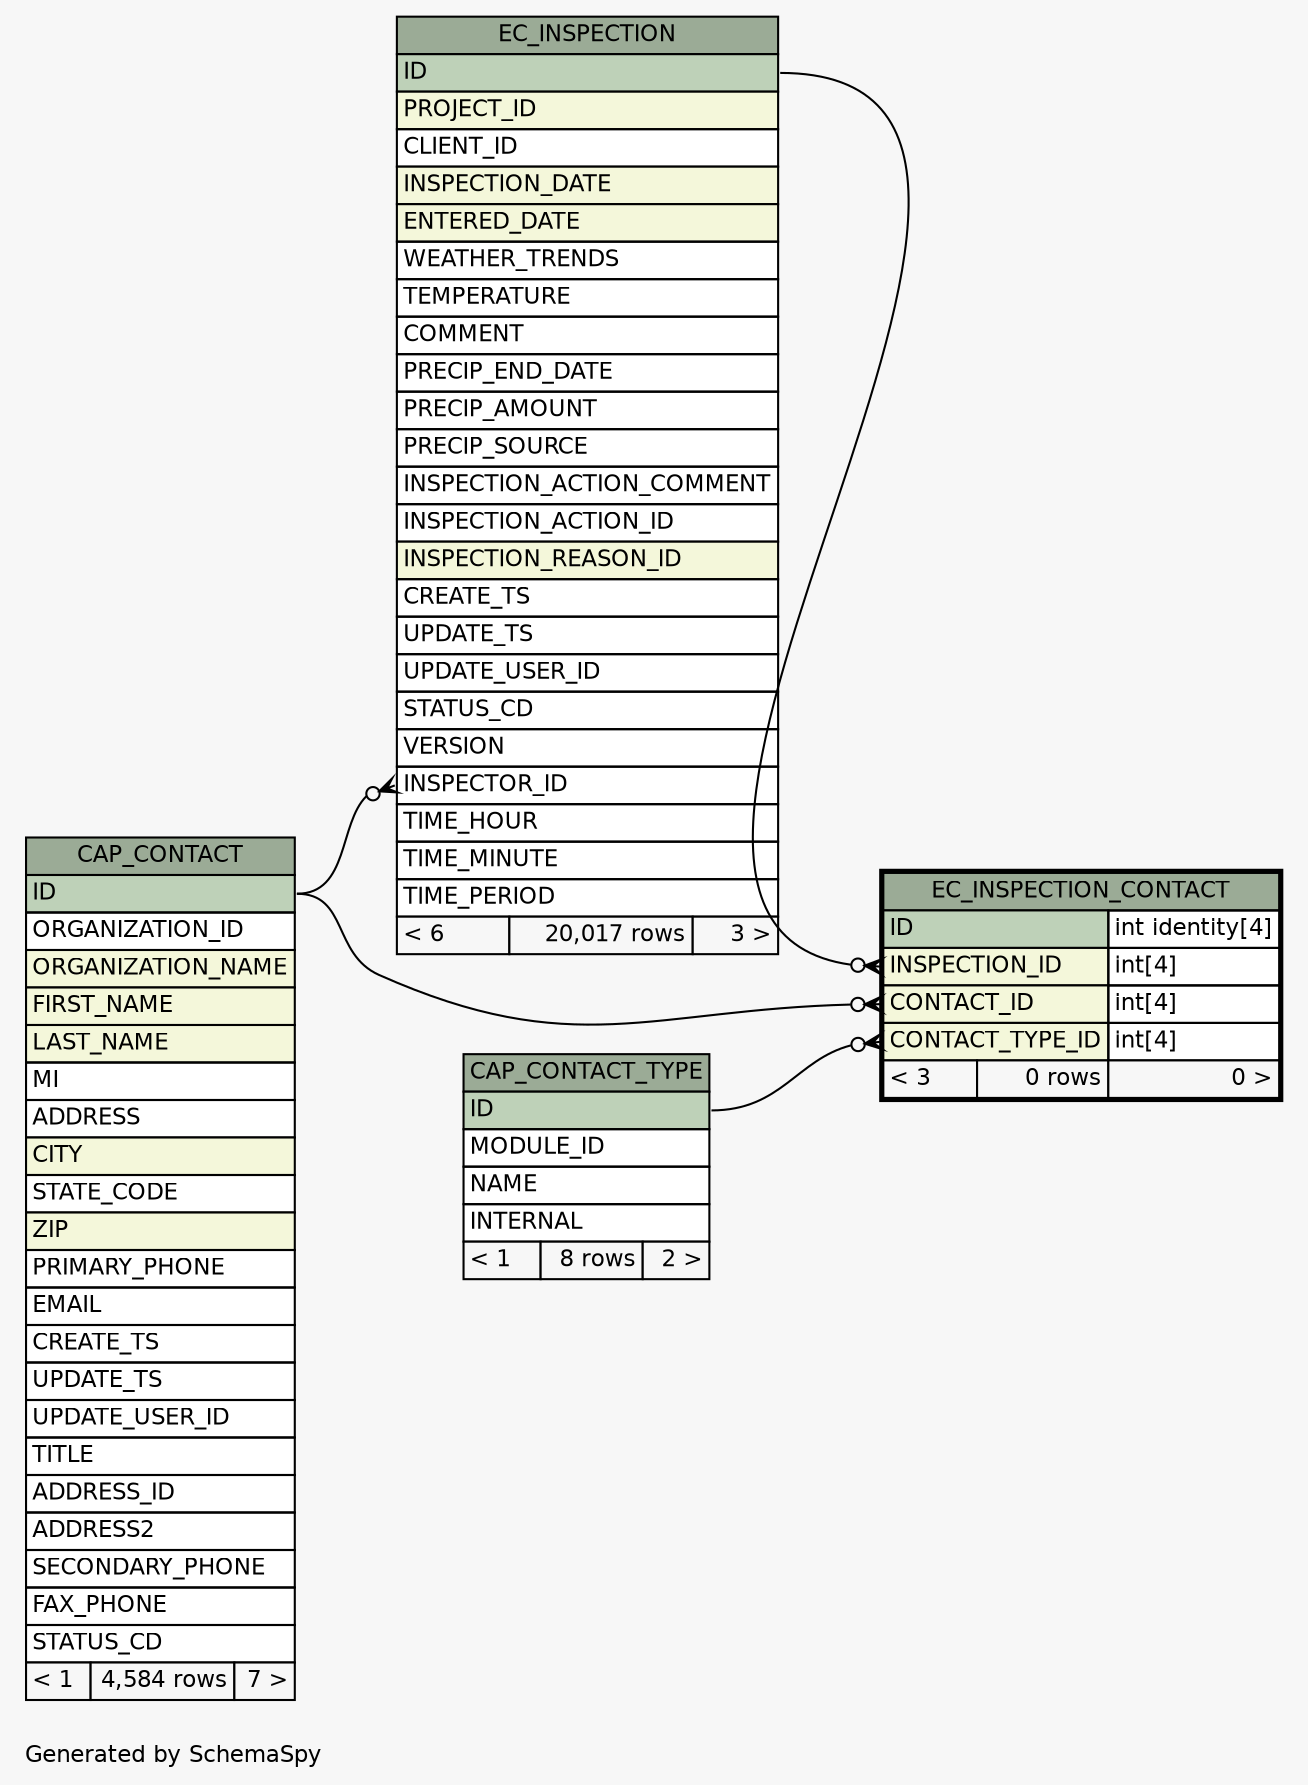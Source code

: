 // dot 2.28.0 on Windows 7 6.1
// SchemaSpy rev 590
digraph "oneDegreeRelationshipsDiagram" {
  graph [
    rankdir="RL"
    bgcolor="#f7f7f7"
    label="\nGenerated by SchemaSpy"
    labeljust="l"
    nodesep="0.18"
    ranksep="0.46"
    fontname="Helvetica"
    fontsize="11"
  ];
  node [
    fontname="Helvetica"
    fontsize="11"
    shape="plaintext"
  ];
  edge [
    arrowsize="0.8"
  ];
  "EC_INSPECTION":"INSPECTOR_ID":w -> "CAP_CONTACT":"ID":e [arrowhead=none dir=back arrowtail=crowodot];
  "EC_INSPECTION_CONTACT":"CONTACT_ID":w -> "CAP_CONTACT":"ID":e [arrowhead=none dir=back arrowtail=crowodot];
  "EC_INSPECTION_CONTACT":"CONTACT_TYPE_ID":w -> "CAP_CONTACT_TYPE":"ID":e [arrowhead=none dir=back arrowtail=crowodot];
  "EC_INSPECTION_CONTACT":"INSPECTION_ID":w -> "EC_INSPECTION":"ID":e [arrowhead=none dir=back arrowtail=crowodot];
  "CAP_CONTACT" [
    label=<
    <TABLE BORDER="0" CELLBORDER="1" CELLSPACING="0" BGCOLOR="#ffffff">
      <TR><TD COLSPAN="3" BGCOLOR="#9bab96" ALIGN="CENTER">CAP_CONTACT</TD></TR>
      <TR><TD PORT="ID" COLSPAN="3" BGCOLOR="#bed1b8" ALIGN="LEFT">ID</TD></TR>
      <TR><TD PORT="ORGANIZATION_ID" COLSPAN="3" ALIGN="LEFT">ORGANIZATION_ID</TD></TR>
      <TR><TD PORT="ORGANIZATION_NAME" COLSPAN="3" BGCOLOR="#f4f7da" ALIGN="LEFT">ORGANIZATION_NAME</TD></TR>
      <TR><TD PORT="FIRST_NAME" COLSPAN="3" BGCOLOR="#f4f7da" ALIGN="LEFT">FIRST_NAME</TD></TR>
      <TR><TD PORT="LAST_NAME" COLSPAN="3" BGCOLOR="#f4f7da" ALIGN="LEFT">LAST_NAME</TD></TR>
      <TR><TD PORT="MI" COLSPAN="3" ALIGN="LEFT">MI</TD></TR>
      <TR><TD PORT="ADDRESS" COLSPAN="3" ALIGN="LEFT">ADDRESS</TD></TR>
      <TR><TD PORT="CITY" COLSPAN="3" BGCOLOR="#f4f7da" ALIGN="LEFT">CITY</TD></TR>
      <TR><TD PORT="STATE_CODE" COLSPAN="3" ALIGN="LEFT">STATE_CODE</TD></TR>
      <TR><TD PORT="ZIP" COLSPAN="3" BGCOLOR="#f4f7da" ALIGN="LEFT">ZIP</TD></TR>
      <TR><TD PORT="PRIMARY_PHONE" COLSPAN="3" ALIGN="LEFT">PRIMARY_PHONE</TD></TR>
      <TR><TD PORT="EMAIL" COLSPAN="3" ALIGN="LEFT">EMAIL</TD></TR>
      <TR><TD PORT="CREATE_TS" COLSPAN="3" ALIGN="LEFT">CREATE_TS</TD></TR>
      <TR><TD PORT="UPDATE_TS" COLSPAN="3" ALIGN="LEFT">UPDATE_TS</TD></TR>
      <TR><TD PORT="UPDATE_USER_ID" COLSPAN="3" ALIGN="LEFT">UPDATE_USER_ID</TD></TR>
      <TR><TD PORT="TITLE" COLSPAN="3" ALIGN="LEFT">TITLE</TD></TR>
      <TR><TD PORT="ADDRESS_ID" COLSPAN="3" ALIGN="LEFT">ADDRESS_ID</TD></TR>
      <TR><TD PORT="ADDRESS2" COLSPAN="3" ALIGN="LEFT">ADDRESS2</TD></TR>
      <TR><TD PORT="SECONDARY_PHONE" COLSPAN="3" ALIGN="LEFT">SECONDARY_PHONE</TD></TR>
      <TR><TD PORT="FAX_PHONE" COLSPAN="3" ALIGN="LEFT">FAX_PHONE</TD></TR>
      <TR><TD PORT="STATUS_CD" COLSPAN="3" ALIGN="LEFT">STATUS_CD</TD></TR>
      <TR><TD ALIGN="LEFT" BGCOLOR="#f7f7f7">&lt; 1</TD><TD ALIGN="RIGHT" BGCOLOR="#f7f7f7">4,584 rows</TD><TD ALIGN="RIGHT" BGCOLOR="#f7f7f7">7 &gt;</TD></TR>
    </TABLE>>
    URL="CAP_CONTACT.html"
    tooltip="CAP_CONTACT"
  ];
  "CAP_CONTACT_TYPE" [
    label=<
    <TABLE BORDER="0" CELLBORDER="1" CELLSPACING="0" BGCOLOR="#ffffff">
      <TR><TD COLSPAN="3" BGCOLOR="#9bab96" ALIGN="CENTER">CAP_CONTACT_TYPE</TD></TR>
      <TR><TD PORT="ID" COLSPAN="3" BGCOLOR="#bed1b8" ALIGN="LEFT">ID</TD></TR>
      <TR><TD PORT="MODULE_ID" COLSPAN="3" ALIGN="LEFT">MODULE_ID</TD></TR>
      <TR><TD PORT="NAME" COLSPAN="3" ALIGN="LEFT">NAME</TD></TR>
      <TR><TD PORT="INTERNAL" COLSPAN="3" ALIGN="LEFT">INTERNAL</TD></TR>
      <TR><TD ALIGN="LEFT" BGCOLOR="#f7f7f7">&lt; 1</TD><TD ALIGN="RIGHT" BGCOLOR="#f7f7f7">8 rows</TD><TD ALIGN="RIGHT" BGCOLOR="#f7f7f7">2 &gt;</TD></TR>
    </TABLE>>
    URL="CAP_CONTACT_TYPE.html"
    tooltip="CAP_CONTACT_TYPE"
  ];
  "EC_INSPECTION" [
    label=<
    <TABLE BORDER="0" CELLBORDER="1" CELLSPACING="0" BGCOLOR="#ffffff">
      <TR><TD COLSPAN="3" BGCOLOR="#9bab96" ALIGN="CENTER">EC_INSPECTION</TD></TR>
      <TR><TD PORT="ID" COLSPAN="3" BGCOLOR="#bed1b8" ALIGN="LEFT">ID</TD></TR>
      <TR><TD PORT="PROJECT_ID" COLSPAN="3" BGCOLOR="#f4f7da" ALIGN="LEFT">PROJECT_ID</TD></TR>
      <TR><TD PORT="CLIENT_ID" COLSPAN="3" ALIGN="LEFT">CLIENT_ID</TD></TR>
      <TR><TD PORT="INSPECTION_DATE" COLSPAN="3" BGCOLOR="#f4f7da" ALIGN="LEFT">INSPECTION_DATE</TD></TR>
      <TR><TD PORT="ENTERED_DATE" COLSPAN="3" BGCOLOR="#f4f7da" ALIGN="LEFT">ENTERED_DATE</TD></TR>
      <TR><TD PORT="WEATHER_TRENDS" COLSPAN="3" ALIGN="LEFT">WEATHER_TRENDS</TD></TR>
      <TR><TD PORT="TEMPERATURE" COLSPAN="3" ALIGN="LEFT">TEMPERATURE</TD></TR>
      <TR><TD PORT="COMMENT" COLSPAN="3" ALIGN="LEFT">COMMENT</TD></TR>
      <TR><TD PORT="PRECIP_END_DATE" COLSPAN="3" ALIGN="LEFT">PRECIP_END_DATE</TD></TR>
      <TR><TD PORT="PRECIP_AMOUNT" COLSPAN="3" ALIGN="LEFT">PRECIP_AMOUNT</TD></TR>
      <TR><TD PORT="PRECIP_SOURCE" COLSPAN="3" ALIGN="LEFT">PRECIP_SOURCE</TD></TR>
      <TR><TD PORT="INSPECTION_ACTION_COMMENT" COLSPAN="3" ALIGN="LEFT">INSPECTION_ACTION_COMMENT</TD></TR>
      <TR><TD PORT="INSPECTION_ACTION_ID" COLSPAN="3" ALIGN="LEFT">INSPECTION_ACTION_ID</TD></TR>
      <TR><TD PORT="INSPECTION_REASON_ID" COLSPAN="3" BGCOLOR="#f4f7da" ALIGN="LEFT">INSPECTION_REASON_ID</TD></TR>
      <TR><TD PORT="CREATE_TS" COLSPAN="3" ALIGN="LEFT">CREATE_TS</TD></TR>
      <TR><TD PORT="UPDATE_TS" COLSPAN="3" ALIGN="LEFT">UPDATE_TS</TD></TR>
      <TR><TD PORT="UPDATE_USER_ID" COLSPAN="3" ALIGN="LEFT">UPDATE_USER_ID</TD></TR>
      <TR><TD PORT="STATUS_CD" COLSPAN="3" ALIGN="LEFT">STATUS_CD</TD></TR>
      <TR><TD PORT="VERSION" COLSPAN="3" ALIGN="LEFT">VERSION</TD></TR>
      <TR><TD PORT="INSPECTOR_ID" COLSPAN="3" ALIGN="LEFT">INSPECTOR_ID</TD></TR>
      <TR><TD PORT="TIME_HOUR" COLSPAN="3" ALIGN="LEFT">TIME_HOUR</TD></TR>
      <TR><TD PORT="TIME_MINUTE" COLSPAN="3" ALIGN="LEFT">TIME_MINUTE</TD></TR>
      <TR><TD PORT="TIME_PERIOD" COLSPAN="3" ALIGN="LEFT">TIME_PERIOD</TD></TR>
      <TR><TD ALIGN="LEFT" BGCOLOR="#f7f7f7">&lt; 6</TD><TD ALIGN="RIGHT" BGCOLOR="#f7f7f7">20,017 rows</TD><TD ALIGN="RIGHT" BGCOLOR="#f7f7f7">3 &gt;</TD></TR>
    </TABLE>>
    URL="EC_INSPECTION.html"
    tooltip="EC_INSPECTION"
  ];
  "EC_INSPECTION_CONTACT" [
    label=<
    <TABLE BORDER="2" CELLBORDER="1" CELLSPACING="0" BGCOLOR="#ffffff">
      <TR><TD COLSPAN="3" BGCOLOR="#9bab96" ALIGN="CENTER">EC_INSPECTION_CONTACT</TD></TR>
      <TR><TD PORT="ID" COLSPAN="2" BGCOLOR="#bed1b8" ALIGN="LEFT">ID</TD><TD PORT="ID.type" ALIGN="LEFT">int identity[4]</TD></TR>
      <TR><TD PORT="INSPECTION_ID" COLSPAN="2" BGCOLOR="#f4f7da" ALIGN="LEFT">INSPECTION_ID</TD><TD PORT="INSPECTION_ID.type" ALIGN="LEFT">int[4]</TD></TR>
      <TR><TD PORT="CONTACT_ID" COLSPAN="2" BGCOLOR="#f4f7da" ALIGN="LEFT">CONTACT_ID</TD><TD PORT="CONTACT_ID.type" ALIGN="LEFT">int[4]</TD></TR>
      <TR><TD PORT="CONTACT_TYPE_ID" COLSPAN="2" BGCOLOR="#f4f7da" ALIGN="LEFT">CONTACT_TYPE_ID</TD><TD PORT="CONTACT_TYPE_ID.type" ALIGN="LEFT">int[4]</TD></TR>
      <TR><TD ALIGN="LEFT" BGCOLOR="#f7f7f7">&lt; 3</TD><TD ALIGN="RIGHT" BGCOLOR="#f7f7f7">0 rows</TD><TD ALIGN="RIGHT" BGCOLOR="#f7f7f7">0 &gt;</TD></TR>
    </TABLE>>
    URL="EC_INSPECTION_CONTACT.html"
    tooltip="EC_INSPECTION_CONTACT"
  ];
}
